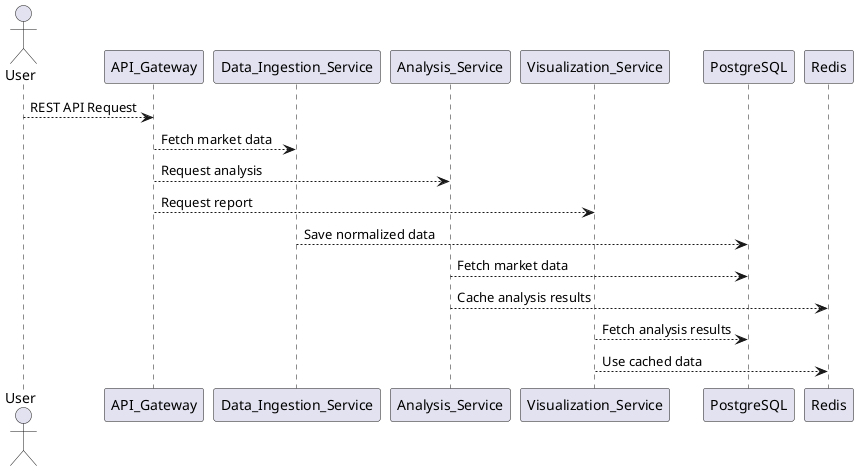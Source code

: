 @startuml
actor User

User --> API_Gateway : REST API Request
API_Gateway --> Data_Ingestion_Service : Fetch market data
API_Gateway --> Analysis_Service : Request analysis
API_Gateway --> Visualization_Service : Request report

Data_Ingestion_Service --> PostgreSQL : Save normalized data
Analysis_Service --> PostgreSQL : Fetch market data
Analysis_Service --> Redis : Cache analysis results
Visualization_Service --> PostgreSQL : Fetch analysis results
Visualization_Service --> Redis : Use cached data

@enduml
